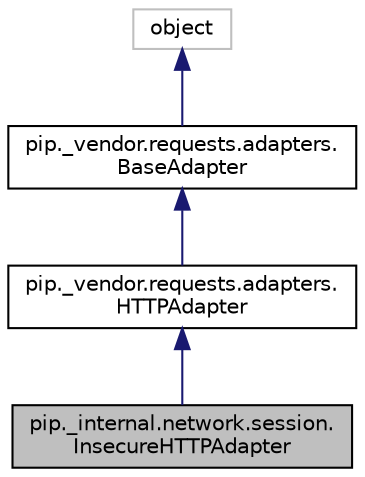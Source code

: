 digraph "pip._internal.network.session.InsecureHTTPAdapter"
{
 // LATEX_PDF_SIZE
  edge [fontname="Helvetica",fontsize="10",labelfontname="Helvetica",labelfontsize="10"];
  node [fontname="Helvetica",fontsize="10",shape=record];
  Node1 [label="pip._internal.network.session.\lInsecureHTTPAdapter",height=0.2,width=0.4,color="black", fillcolor="grey75", style="filled", fontcolor="black",tooltip=" "];
  Node2 -> Node1 [dir="back",color="midnightblue",fontsize="10",style="solid",fontname="Helvetica"];
  Node2 [label="pip._vendor.requests.adapters.\lHTTPAdapter",height=0.2,width=0.4,color="black", fillcolor="white", style="filled",URL="$classpip_1_1__vendor_1_1requests_1_1adapters_1_1HTTPAdapter.html",tooltip=" "];
  Node3 -> Node2 [dir="back",color="midnightblue",fontsize="10",style="solid",fontname="Helvetica"];
  Node3 [label="pip._vendor.requests.adapters.\lBaseAdapter",height=0.2,width=0.4,color="black", fillcolor="white", style="filled",URL="$classpip_1_1__vendor_1_1requests_1_1adapters_1_1BaseAdapter.html",tooltip=" "];
  Node4 -> Node3 [dir="back",color="midnightblue",fontsize="10",style="solid",fontname="Helvetica"];
  Node4 [label="object",height=0.2,width=0.4,color="grey75", fillcolor="white", style="filled",tooltip=" "];
}
